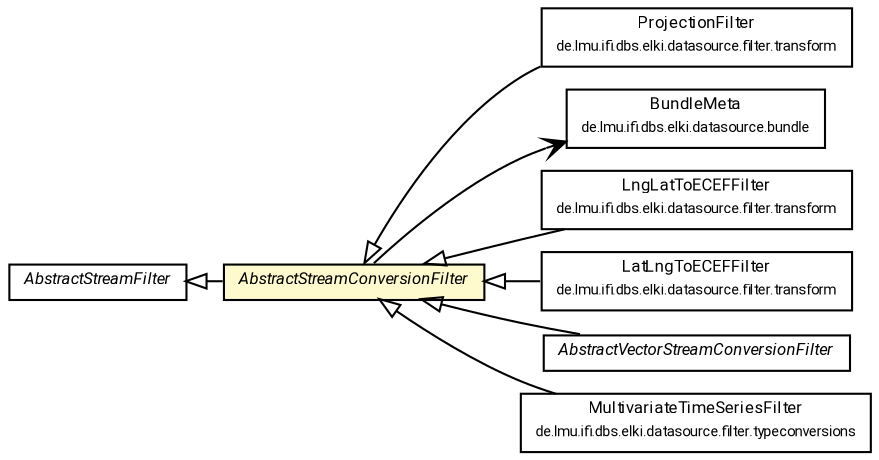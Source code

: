 #!/usr/local/bin/dot
#
# Class diagram 
# Generated by UMLGraph version R5_7_2-60-g0e99a6 (http://www.spinellis.gr/umlgraph/)
#

digraph G {
	graph [fontnames="svg"]
	edge [fontname="Roboto",fontsize=7,labelfontname="Roboto",labelfontsize=7,color="black"];
	node [fontname="Roboto",fontcolor="black",fontsize=8,shape=plaintext,margin=0,width=0,height=0];
	nodesep=0.15;
	ranksep=0.25;
	rankdir=LR;
	// de.lmu.ifi.dbs.elki.datasource.filter.transform.ProjectionFilter<I, O>
	c1388007 [label=<<table title="de.lmu.ifi.dbs.elki.datasource.filter.transform.ProjectionFilter" border="0" cellborder="1" cellspacing="0" cellpadding="2" href="transform/ProjectionFilter.html" target="_parent">
		<tr><td><table border="0" cellspacing="0" cellpadding="1">
		<tr><td align="center" balign="center"> <font face="Roboto">ProjectionFilter</font> </td></tr>
		<tr><td align="center" balign="center"> <font face="Roboto" point-size="7.0">de.lmu.ifi.dbs.elki.datasource.filter.transform</font> </td></tr>
		</table></td></tr>
		</table>>, URL="transform/ProjectionFilter.html"];
	// de.lmu.ifi.dbs.elki.datasource.bundle.BundleMeta
	c1388101 [label=<<table title="de.lmu.ifi.dbs.elki.datasource.bundle.BundleMeta" border="0" cellborder="1" cellspacing="0" cellpadding="2" href="../bundle/BundleMeta.html" target="_parent">
		<tr><td><table border="0" cellspacing="0" cellpadding="1">
		<tr><td align="center" balign="center"> <font face="Roboto">BundleMeta</font> </td></tr>
		<tr><td align="center" balign="center"> <font face="Roboto" point-size="7.0">de.lmu.ifi.dbs.elki.datasource.bundle</font> </td></tr>
		</table></td></tr>
		</table>>, URL="../bundle/BundleMeta.html"];
	// de.lmu.ifi.dbs.elki.datasource.filter.transform.LngLatToECEFFilter<V extends de.lmu.ifi.dbs.elki.data.NumberVector>
	c1389187 [label=<<table title="de.lmu.ifi.dbs.elki.datasource.filter.transform.LngLatToECEFFilter" border="0" cellborder="1" cellspacing="0" cellpadding="2" href="transform/LngLatToECEFFilter.html" target="_parent">
		<tr><td><table border="0" cellspacing="0" cellpadding="1">
		<tr><td align="center" balign="center"> <font face="Roboto">LngLatToECEFFilter</font> </td></tr>
		<tr><td align="center" balign="center"> <font face="Roboto" point-size="7.0">de.lmu.ifi.dbs.elki.datasource.filter.transform</font> </td></tr>
		</table></td></tr>
		</table>>, URL="transform/LngLatToECEFFilter.html"];
	// de.lmu.ifi.dbs.elki.datasource.filter.transform.LatLngToECEFFilter<V extends de.lmu.ifi.dbs.elki.data.NumberVector>
	c1389189 [label=<<table title="de.lmu.ifi.dbs.elki.datasource.filter.transform.LatLngToECEFFilter" border="0" cellborder="1" cellspacing="0" cellpadding="2" href="transform/LatLngToECEFFilter.html" target="_parent">
		<tr><td><table border="0" cellspacing="0" cellpadding="1">
		<tr><td align="center" balign="center"> <font face="Roboto">LatLngToECEFFilter</font> </td></tr>
		<tr><td align="center" balign="center"> <font face="Roboto" point-size="7.0">de.lmu.ifi.dbs.elki.datasource.filter.transform</font> </td></tr>
		</table></td></tr>
		</table>>, URL="transform/LatLngToECEFFilter.html"];
	// de.lmu.ifi.dbs.elki.datasource.filter.AbstractStreamFilter
	c1389585 [label=<<table title="de.lmu.ifi.dbs.elki.datasource.filter.AbstractStreamFilter" border="0" cellborder="1" cellspacing="0" cellpadding="2" href="AbstractStreamFilter.html" target="_parent">
		<tr><td><table border="0" cellspacing="0" cellpadding="1">
		<tr><td align="center" balign="center"> <font face="Roboto"><i>AbstractStreamFilter</i></font> </td></tr>
		</table></td></tr>
		</table>>, URL="AbstractStreamFilter.html"];
	// de.lmu.ifi.dbs.elki.datasource.filter.AbstractVectorStreamConversionFilter<I, O extends de.lmu.ifi.dbs.elki.data.NumberVector>
	c1389589 [label=<<table title="de.lmu.ifi.dbs.elki.datasource.filter.AbstractVectorStreamConversionFilter" border="0" cellborder="1" cellspacing="0" cellpadding="2" href="AbstractVectorStreamConversionFilter.html" target="_parent">
		<tr><td><table border="0" cellspacing="0" cellpadding="1">
		<tr><td align="center" balign="center"> <font face="Roboto"><i>AbstractVectorStreamConversionFilter</i></font> </td></tr>
		</table></td></tr>
		</table>>, URL="AbstractVectorStreamConversionFilter.html"];
	// de.lmu.ifi.dbs.elki.datasource.filter.AbstractStreamConversionFilter<I, O>
	c1389611 [label=<<table title="de.lmu.ifi.dbs.elki.datasource.filter.AbstractStreamConversionFilter" border="0" cellborder="1" cellspacing="0" cellpadding="2" bgcolor="lemonChiffon" href="AbstractStreamConversionFilter.html" target="_parent">
		<tr><td><table border="0" cellspacing="0" cellpadding="1">
		<tr><td align="center" balign="center"> <font face="Roboto"><i>AbstractStreamConversionFilter</i></font> </td></tr>
		</table></td></tr>
		</table>>, URL="AbstractStreamConversionFilter.html"];
	// de.lmu.ifi.dbs.elki.datasource.filter.typeconversions.MultivariateTimeSeriesFilter<V extends de.lmu.ifi.dbs.elki.data.FeatureVector<?>>
	c1389632 [label=<<table title="de.lmu.ifi.dbs.elki.datasource.filter.typeconversions.MultivariateTimeSeriesFilter" border="0" cellborder="1" cellspacing="0" cellpadding="2" href="typeconversions/MultivariateTimeSeriesFilter.html" target="_parent">
		<tr><td><table border="0" cellspacing="0" cellpadding="1">
		<tr><td align="center" balign="center"> <font face="Roboto">MultivariateTimeSeriesFilter</font> </td></tr>
		<tr><td align="center" balign="center"> <font face="Roboto" point-size="7.0">de.lmu.ifi.dbs.elki.datasource.filter.typeconversions</font> </td></tr>
		</table></td></tr>
		</table>>, URL="typeconversions/MultivariateTimeSeriesFilter.html"];
	// de.lmu.ifi.dbs.elki.datasource.filter.transform.ProjectionFilter<I, O> extends de.lmu.ifi.dbs.elki.datasource.filter.AbstractStreamConversionFilter<I, O>
	c1389611 -> c1388007 [arrowtail=empty,dir=back,weight=10];
	// de.lmu.ifi.dbs.elki.datasource.filter.transform.LngLatToECEFFilter<V extends de.lmu.ifi.dbs.elki.data.NumberVector> extends de.lmu.ifi.dbs.elki.datasource.filter.AbstractStreamConversionFilter<I, O>
	c1389611 -> c1389187 [arrowtail=empty,dir=back,weight=10];
	// de.lmu.ifi.dbs.elki.datasource.filter.transform.LatLngToECEFFilter<V extends de.lmu.ifi.dbs.elki.data.NumberVector> extends de.lmu.ifi.dbs.elki.datasource.filter.AbstractStreamConversionFilter<I, O>
	c1389611 -> c1389189 [arrowtail=empty,dir=back,weight=10];
	// de.lmu.ifi.dbs.elki.datasource.filter.AbstractVectorStreamConversionFilter<I, O extends de.lmu.ifi.dbs.elki.data.NumberVector> extends de.lmu.ifi.dbs.elki.datasource.filter.AbstractStreamConversionFilter<I, O>
	c1389611 -> c1389589 [arrowtail=empty,dir=back,weight=10];
	// de.lmu.ifi.dbs.elki.datasource.filter.AbstractStreamConversionFilter<I, O> extends de.lmu.ifi.dbs.elki.datasource.filter.AbstractStreamFilter
	c1389585 -> c1389611 [arrowtail=empty,dir=back,weight=10];
	// de.lmu.ifi.dbs.elki.datasource.filter.typeconversions.MultivariateTimeSeriesFilter<V extends de.lmu.ifi.dbs.elki.data.FeatureVector<?>> extends de.lmu.ifi.dbs.elki.datasource.filter.AbstractStreamConversionFilter<I, O>
	c1389611 -> c1389632 [arrowtail=empty,dir=back,weight=10];
	// de.lmu.ifi.dbs.elki.datasource.filter.AbstractStreamConversionFilter<I, O> navassoc de.lmu.ifi.dbs.elki.datasource.bundle.BundleMeta
	c1389611 -> c1388101 [arrowhead=open,weight=1];
}

